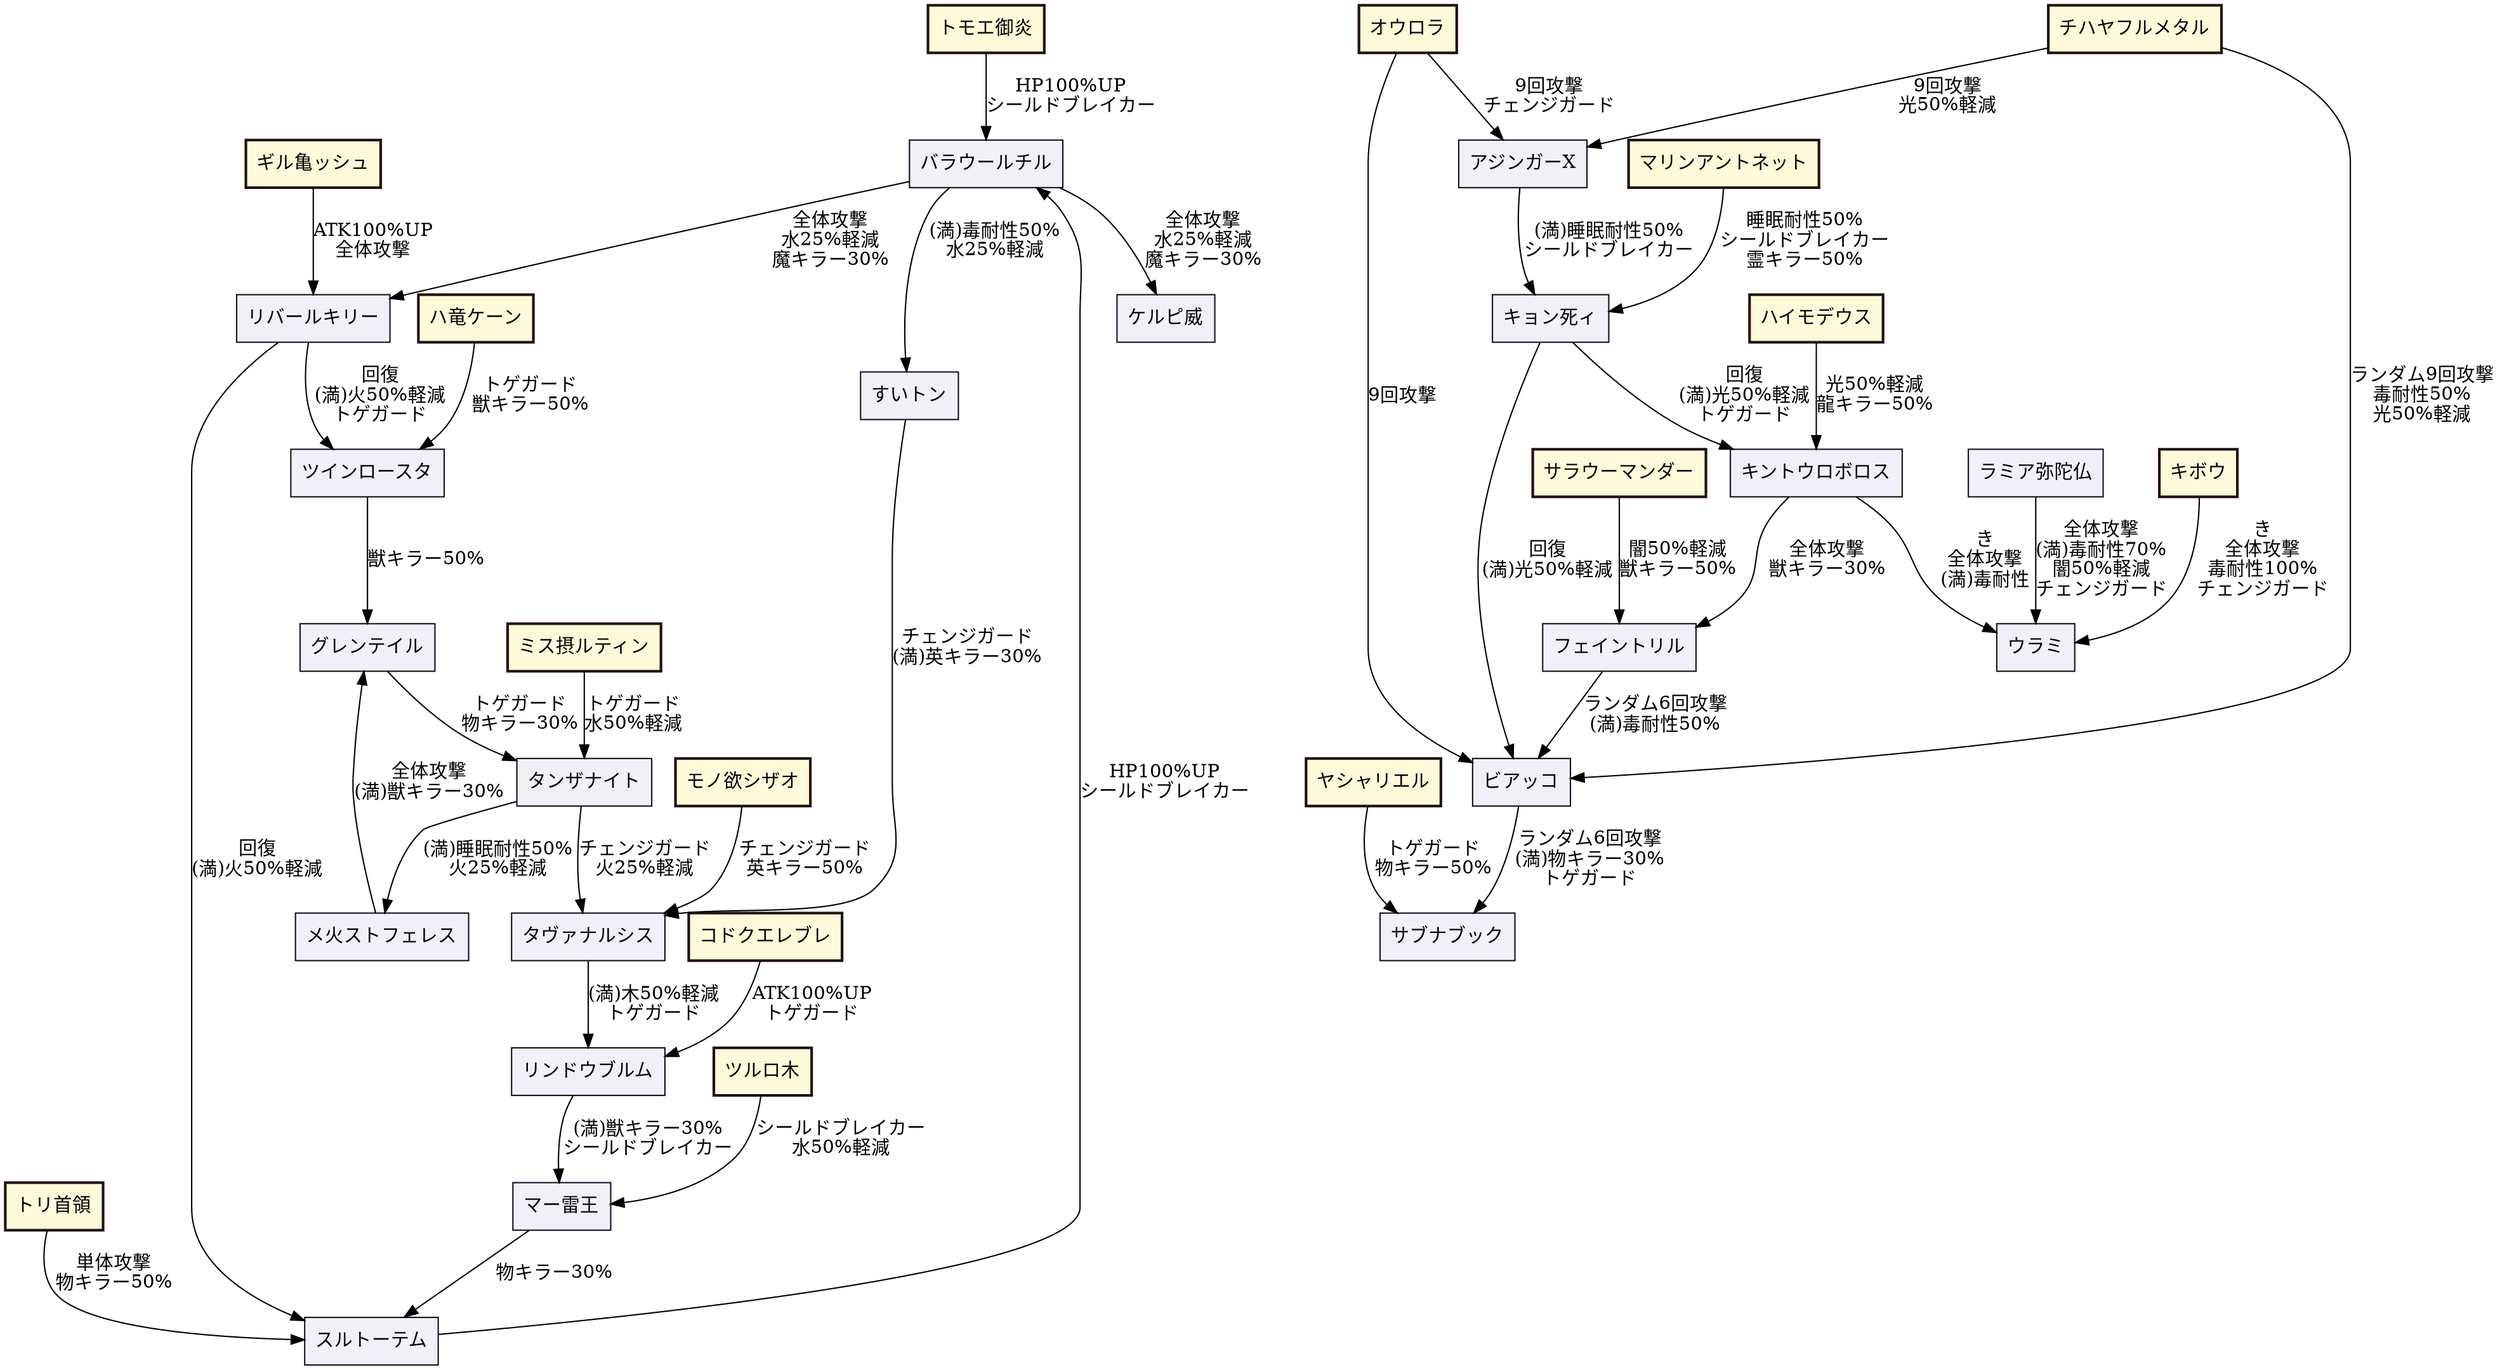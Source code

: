 digraph {
    // layout = circo;
    layout = dot;

    // settings for nodes
    node [ shape = box ];

    // ガチャ設定
    node [ color="#221111" style="bold,filled" fillcolor="#fdfad9" ];

    // ガチャ1
    tomoe [ label="トモエ御炎" ];
    torito [ label="トリ首領" ];
    giruga [ label="ギル亀ッシュ" ];
    yashari [ label="ヤシャリエル" ];
    ouro [ label="オウロラ" ];
    kodoku [ label="コドクエレブレ" ];
    haryu [ label="ハ竜ケーン" ];
    misute [ label="ミス摂ルティン" ];
    sarau [ label="サラウーマンダー" ];
    haimo [ label="ハイモデウス" ];

    // ガチャ2
    // takami [ label="タカミオ結ビ" ];
    // kamio [ label="カミオ結ビ" ];

    // ガチャ3
    monoho [ label="モノ欲シザオ"];
    tururo [ label="ツルロ木" ];
    marin [ label="マリンアントネット" ];
    chihaya [ label="チハヤフルメタル" ];

    // ガチャ4
    kibou [ label="キボウ" ];

    // 降臨設定
    node [ color="#111122" style="solid,filled" fillcolor="#f0f0f6"];

    // 上級ステージ
    // marugo [ label="マルゴシアス" ];
    kerupi [ label="ケルピ威" ];
    // sekume [ label="セク滅ト" ];
    ramia [ label="ラミア弥陀仏" ];
    // bihimo [ label="ビヒモスヤァ" ];

    // 降臨1
    suruto [ label="スルトーテム" ];
    ribaru [ label="リバールキリー" ];
    barau [ label="バラウールチル" ];
    ajin [ label="アジンガーX" ];
    sabuna [ label="サブナブック" ];

    // 降臨2
    tuin [ label="ツインロースタ" ];
    tanza [ label="タンザナイト" ];
    rindo [ label="リンドウブルム" ];
    kinto [ label="キントウロボロス" ];
    fein [ label="フェイントリル" ];

    // 降臨3
    tavana [ label="タヴァナルシス" ];
    marai [ label="マー雷王"]
    guren [ label="グレンテイル" ];
    biako [ label="ビアッコ" ];
    kyonshi [ label="キョン死ィ" ];

    // 降臨4
    mehisu [ label="メ火ストフェレス" ];
    suito [ label="すいトン" ];
    urami [ label="ウラミ" ];

    // ガチャ1
    tomoe -> barau [ label="HP100%UP\nシールドブレイカー" ];
    torito -> suruto [ label="単体攻撃\n物キラー50%" ];
    giruga -> ribaru [ label="ATK100%UP\n全体攻撃" ];
    yashari -> sabuna [ label="トゲガード\n物キラー50%" ];
    ouro -> ajin [ label="9回攻撃\nチェンジガード"];
    ouro -> biako [ label="9回攻撃" ];

    // ガチャ3
    kodoku -> rindo [ label="ATK100%UP\nトゲガード" ];
    haryu -> tuin [ label="トゲガード\n獣キラー50%"];
    misute -> tanza [ label="トゲガード\n水50%軽減" ];
    sarau -> fein [ label="闇50%軽減\n獣キラー50%" ];
    haimo -> kinto [ label="光50%軽減\n龍キラー50%" ];

    // ガチャ4
    monoho -> tavana [ label="チェンジガード\n英キラー50%" ];
    tururo -> marai [ label="シールドブレイカー\n水50%軽減" ];
    marin -> kyonshi [ label="睡眠耐性50%\nシールドブレイカー\n霊キラー50%" ];
    chihaya -> ajin [ label="9回攻撃\n光50%軽減" ];
    chihaya -> biako [ label="ランダム9回攻撃\n毒耐性50%\n光50%軽減" ];

    // ガチャ5
    kibou -> urami [ label="き\n全体攻撃\n毒耐性100%\nチェンジガード" ];

    // 上級クエスト
    ramia -> urami [ label="全体攻撃\n(満)毒耐性70%\n闇50%軽減\nチェンジガード" ];

    // 降臨1
    suruto -> barau [ label="HP100%UP\nシールドブレイカー" ];
    ribaru -> tuin [ label="回復\n(満)火50%軽減\nトゲガード" ];
    ribaru -> suruto [ label="回復\n(満)火50%軽減" ];
    barau -> ribaru [ label="全体攻撃\n水25%軽減\n魔キラー30%" ];
    barau -> kerupi [ label="全体攻撃\n水25%軽減\n魔キラー30%" ];
    barau -> suito [ label="(満)毒耐性50%\n水25%軽減" ];
    // sabuna -> ajin [ label="睡眠耐性50%\nチェンジガード\n光25%軽減", style=dotted ];
    ajin -> kyonshi [ label="(満)睡眠耐性50%\nシールドブレイカー" ];

    // 降臨2
    tuin -> guren [ label="獣キラー50%" ];
    tanza -> tavana [ label="チェンジガード\n火25%軽減" ];
    tanza -> mehisu [ label="(満)睡眠耐性50%\n火25%軽減" ];
    rindo -> marai [ label="(満)獣キラー30%\nシールドブレイカー" ];
    fein -> biako [ label="ランダム6回攻撃\n(満)毒耐性50%" ];
    kinto -> fein [ label="全体攻撃\n獣キラー30%" ];
    kinto -> urami [ label="き\n全体攻撃\n(満)毒耐性" ]

    // 降臨3
    tavana -> rindo [ label="(満)木50%軽減\nトゲガード" ];
    marai -> suruto [ label="物キラー30%" ];
    guren -> tanza [ label="トゲガード\n物キラー30%" ];
    biako -> sabuna [ label="ランダム6回攻撃\n(満)物キラー30%\nトゲガード" ];
    kyonshi -> kinto [ label="回復\n(満)光50%軽減\nトゲガード" ];
    kyonshi -> biako [ label="回復\n(満)光50%軽減" ];

    // 降臨4
    mehisu -> guren [ label="全体攻撃\n(満)獣キラー30%" ];
    suito -> tavana [ label="チェンジガード\n(満)英キラー30%" ];
    // urami -> [ label="" ];
}
